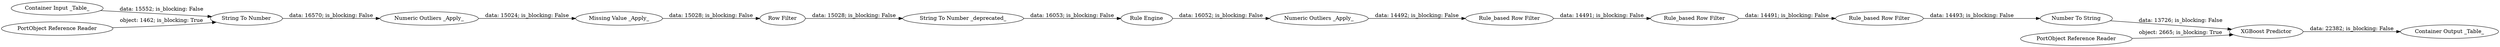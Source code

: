 digraph {
	"-3800012894340387423_306" [label="Container Input _Table_"]
	"-437982218047973388_1216" [label="PortObject Reference Reader"]
	"-3800012894340387423_1214" [label="XGBoost Predictor"]
	"7002356900096466036_161" [label="Rule Engine"]
	"7002356900096466036_30" [label="String To Number _deprecated_"]
	"7002356900096466036_235" [label="Numeric Outliers _Apply_"]
	"7002356900096466036_231" [label="Rule_based Row Filter"]
	"7002356900096466036_229" [label="Row Filter"]
	"7002356900096466036_234" [label="Number To String"]
	"-3800012894340387423_1213" [label="PortObject Reference Reader"]
	"7002356900096466036_237" [label="Missing Value _Apply_"]
	"7002356900096466036_236" [label="Numeric Outliers _Apply_"]
	"7002356900096466036_230" [label="Rule_based Row Filter"]
	"7002356900096466036_13" [label="Rule_based Row Filter"]
	"7002356900096466036_227" [label="String To Number"]
	"-3800012894340387423_1161" [label="Container Output _Table_"]
	"7002356900096466036_231" -> "7002356900096466036_234" [label="data: 14493; is_blocking: False"]
	"-3800012894340387423_1213" -> "-3800012894340387423_1214" [label="object: 2665; is_blocking: True"]
	"-3800012894340387423_306" -> "7002356900096466036_227" [label="data: 15552; is_blocking: False"]
	"7002356900096466036_30" -> "7002356900096466036_161" [label="data: 16053; is_blocking: False"]
	"7002356900096466036_13" -> "7002356900096466036_230" [label="data: 14491; is_blocking: False"]
	"7002356900096466036_161" -> "7002356900096466036_236" [label="data: 16052; is_blocking: False"]
	"7002356900096466036_236" -> "7002356900096466036_13" [label="data: 14492; is_blocking: False"]
	"7002356900096466036_227" -> "7002356900096466036_235" [label="data: 16570; is_blocking: False"]
	"-437982218047973388_1216" -> "7002356900096466036_227" [label="object: 1462; is_blocking: True"]
	"7002356900096466036_237" -> "7002356900096466036_229" [label="data: 15028; is_blocking: False"]
	"7002356900096466036_234" -> "-3800012894340387423_1214" [label="data: 13726; is_blocking: False"]
	"7002356900096466036_235" -> "7002356900096466036_237" [label="data: 15024; is_blocking: False"]
	"7002356900096466036_229" -> "7002356900096466036_30" [label="data: 15028; is_blocking: False"]
	"7002356900096466036_230" -> "7002356900096466036_231" [label="data: 14491; is_blocking: False"]
	"-3800012894340387423_1214" -> "-3800012894340387423_1161" [label="data: 22382; is_blocking: False"]
	rankdir=LR
}
